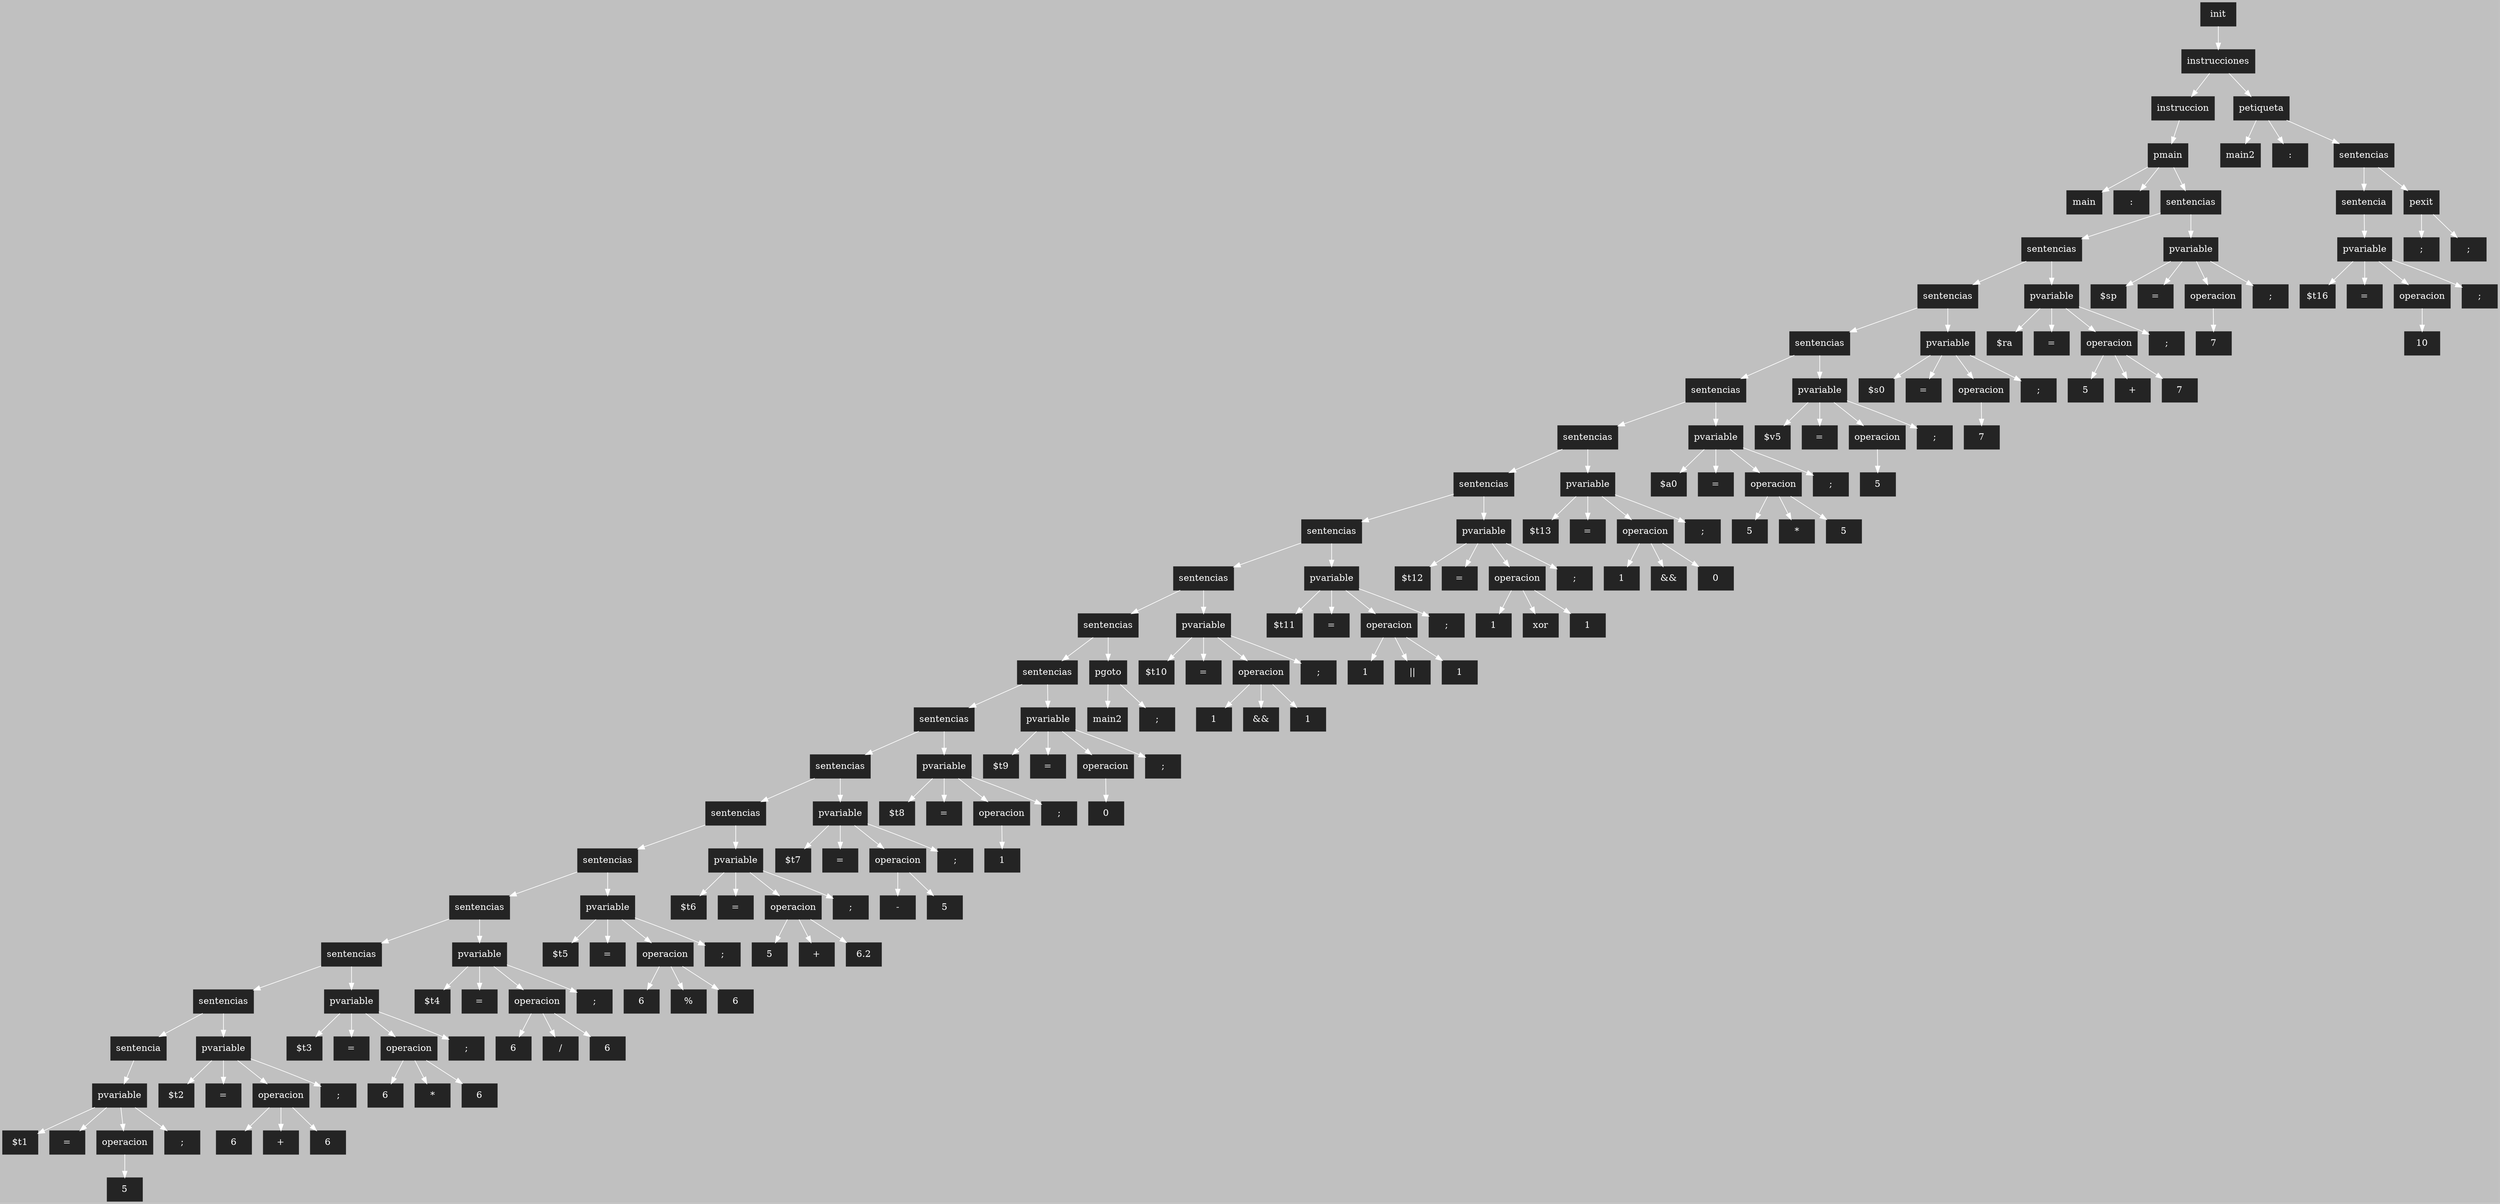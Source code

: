 digraph{ bgcolor = gray 
 node[fontcolor = white, height = 0.5, color = white] 
 [shape=box, style=filled, color=gray14] 
 rankdir=UD 
 edge[color=white, dir=fordware]
173[style = "filled" ; label = "init"] 
172[style = "filled" ; label = "instrucciones"] 
157[style = "filled" ; label = "instruccion"] 
154[style = "filled" ; label = "pmain"] 
155[style = "filled" ; label = "main"] 
156[style = "filled" ; label = ":"] 
153[style = "filled" ; label = "sentencias"] 
146[style = "filled" ; label = "sentencias"] 
137[style = "filled" ; label = "sentencias"] 
130[style = "filled" ; label = "sentencias"] 
123[style = "filled" ; label = "sentencias"] 
114[style = "filled" ; label = "sentencias"] 
105[style = "filled" ; label = "sentencias"] 
96[style = "filled" ; label = "sentencias"] 
87[style = "filled" ; label = "sentencias"] 
78[style = "filled" ; label = "sentencias"] 
74[style = "filled" ; label = "sentencias"] 
67[style = "filled" ; label = "sentencias"] 
60[style = "filled" ; label = "sentencias"] 
52[style = "filled" ; label = "sentencias"] 
43[style = "filled" ; label = "sentencias"] 
34[style = "filled" ; label = "sentencias"] 
25[style = "filled" ; label = "sentencias"] 
16[style = "filled" ; label = "sentencias"] 
7[style = "filled" ; label = "sentencia"] 
3[style = "filled" ; label = "pvariable"] 
4[style = "filled" ; label = "$t1"] 
5[style = "filled" ; label = "="] 
2[style = "filled" ; label = "operacion"] 
1[style = "filled" ; label = "5"] 
6[style = "filled" ; label = ";"] 
12[style = "filled" ; label = "pvariable"] 
13[style = "filled" ; label = "$t2"] 
14[style = "filled" ; label = "="] 
10[style = "filled" ; label = "operacion"] 
8[style = "filled" ; label = "6"] 
11[style = "filled" ; label = "+"] 
9[style = "filled" ; label = "6"] 
15[style = "filled" ; label = ";"] 
21[style = "filled" ; label = "pvariable"] 
22[style = "filled" ; label = "$t3"] 
23[style = "filled" ; label = "="] 
19[style = "filled" ; label = "operacion"] 
17[style = "filled" ; label = "6"] 
20[style = "filled" ; label = "*"] 
18[style = "filled" ; label = "6"] 
24[style = "filled" ; label = ";"] 
30[style = "filled" ; label = "pvariable"] 
31[style = "filled" ; label = "$t4"] 
32[style = "filled" ; label = "="] 
28[style = "filled" ; label = "operacion"] 
26[style = "filled" ; label = "6"] 
29[style = "filled" ; label = "/"] 
27[style = "filled" ; label = "6"] 
33[style = "filled" ; label = ";"] 
39[style = "filled" ; label = "pvariable"] 
40[style = "filled" ; label = "$t5"] 
41[style = "filled" ; label = "="] 
37[style = "filled" ; label = "operacion"] 
35[style = "filled" ; label = "6"] 
38[style = "filled" ; label = "%"] 
36[style = "filled" ; label = "6"] 
42[style = "filled" ; label = ";"] 
48[style = "filled" ; label = "pvariable"] 
49[style = "filled" ; label = "$t6"] 
50[style = "filled" ; label = "="] 
46[style = "filled" ; label = "operacion"] 
44[style = "filled" ; label = "5"] 
47[style = "filled" ; label = "+"] 
45[style = "filled" ; label = "6.2"] 
51[style = "filled" ; label = ";"] 
56[style = "filled" ; label = "pvariable"] 
57[style = "filled" ; label = "$t7"] 
58[style = "filled" ; label = "="] 
54[style = "filled" ; label = "operacion"] 
55[style = "filled" ; label = "-"] 
53[style = "filled" ; label = "5"] 
59[style = "filled" ; label = ";"] 
63[style = "filled" ; label = "pvariable"] 
64[style = "filled" ; label = "$t8"] 
65[style = "filled" ; label = "="] 
62[style = "filled" ; label = "operacion"] 
61[style = "filled" ; label = "1"] 
66[style = "filled" ; label = ";"] 
70[style = "filled" ; label = "pvariable"] 
71[style = "filled" ; label = "$t9"] 
72[style = "filled" ; label = "="] 
69[style = "filled" ; label = "operacion"] 
68[style = "filled" ; label = "0"] 
73[style = "filled" ; label = ";"] 
75[style = "filled" ; label = "pgoto"] 
76[style = "filled" ; label = "main2"] 
77[style = "filled" ; label = ";"] 
83[style = "filled" ; label = "pvariable"] 
84[style = "filled" ; label = "$t10"] 
85[style = "filled" ; label = "="] 
81[style = "filled" ; label = "operacion"] 
79[style = "filled" ; label = "1"] 
82[style = "filled" ; label = "&&"] 
80[style = "filled" ; label = "1"] 
86[style = "filled" ; label = ";"] 
92[style = "filled" ; label = "pvariable"] 
93[style = "filled" ; label = "$t11"] 
94[style = "filled" ; label = "="] 
90[style = "filled" ; label = "operacion"] 
88[style = "filled" ; label = "1"] 
91[style = "filled" ; label = "||"] 
89[style = "filled" ; label = "1"] 
95[style = "filled" ; label = ";"] 
101[style = "filled" ; label = "pvariable"] 
102[style = "filled" ; label = "$t12"] 
103[style = "filled" ; label = "="] 
99[style = "filled" ; label = "operacion"] 
97[style = "filled" ; label = "1"] 
100[style = "filled" ; label = "xor"] 
98[style = "filled" ; label = "1"] 
104[style = "filled" ; label = ";"] 
110[style = "filled" ; label = "pvariable"] 
111[style = "filled" ; label = "$t13"] 
112[style = "filled" ; label = "="] 
108[style = "filled" ; label = "operacion"] 
106[style = "filled" ; label = "1"] 
109[style = "filled" ; label = "&&"] 
107[style = "filled" ; label = "0"] 
113[style = "filled" ; label = ";"] 
119[style = "filled" ; label = "pvariable"] 
120[style = "filled" ; label = "$a0"] 
121[style = "filled" ; label = "="] 
117[style = "filled" ; label = "operacion"] 
115[style = "filled" ; label = "5"] 
118[style = "filled" ; label = "*"] 
116[style = "filled" ; label = "5"] 
122[style = "filled" ; label = ";"] 
126[style = "filled" ; label = "pvariable"] 
127[style = "filled" ; label = "$v5"] 
128[style = "filled" ; label = "="] 
125[style = "filled" ; label = "operacion"] 
124[style = "filled" ; label = "5"] 
129[style = "filled" ; label = ";"] 
133[style = "filled" ; label = "pvariable"] 
134[style = "filled" ; label = "$s0"] 
135[style = "filled" ; label = "="] 
132[style = "filled" ; label = "operacion"] 
131[style = "filled" ; label = "7"] 
136[style = "filled" ; label = ";"] 
142[style = "filled" ; label = "pvariable"] 
143[style = "filled" ; label = "$ra"] 
144[style = "filled" ; label = "="] 
140[style = "filled" ; label = "operacion"] 
138[style = "filled" ; label = "5"] 
141[style = "filled" ; label = "+"] 
139[style = "filled" ; label = "7"] 
145[style = "filled" ; label = ";"] 
149[style = "filled" ; label = "pvariable"] 
150[style = "filled" ; label = "$sp"] 
151[style = "filled" ; label = "="] 
148[style = "filled" ; label = "operacion"] 
147[style = "filled" ; label = "7"] 
152[style = "filled" ; label = ";"] 
169[style = "filled" ; label = "petiqueta"] 
170[style = "filled" ; label = "main2"] 
171[style = "filled" ; label = ":"] 
168[style = "filled" ; label = "sentencias"] 
164[style = "filled" ; label = "sentencia"] 
160[style = "filled" ; label = "pvariable"] 
161[style = "filled" ; label = "$t16"] 
162[style = "filled" ; label = "="] 
159[style = "filled" ; label = "operacion"] 
158[style = "filled" ; label = "10"] 
163[style = "filled" ; label = ";"] 
165[style = "filled" ; label = "pexit"] 
166[style = "filled" ; label = ";"] 
167[style = "filled" ; label = ";"] 
173->172;
172->157;
157->154;
154->155;
154->156;
154->153;
153->146;
146->137;
137->130;
130->123;
123->114;
114->105;
105->96;
96->87;
87->78;
78->74;
74->67;
67->60;
60->52;
52->43;
43->34;
34->25;
25->16;
16->7;
7->3;
3->4;
3->5;
3->2;
2->1;
3->6;
16->12;
12->13;
12->14;
12->10;
10->8;
10->11;
10->9;
12->15;
25->21;
21->22;
21->23;
21->19;
19->17;
19->20;
19->18;
21->24;
34->30;
30->31;
30->32;
30->28;
28->26;
28->29;
28->27;
30->33;
43->39;
39->40;
39->41;
39->37;
37->35;
37->38;
37->36;
39->42;
52->48;
48->49;
48->50;
48->46;
46->44;
46->47;
46->45;
48->51;
60->56;
56->57;
56->58;
56->54;
54->55;
54->53;
56->59;
67->63;
63->64;
63->65;
63->62;
62->61;
63->66;
74->70;
70->71;
70->72;
70->69;
69->68;
70->73;
78->75;
75->76;
75->77;
87->83;
83->84;
83->85;
83->81;
81->79;
81->82;
81->80;
83->86;
96->92;
92->93;
92->94;
92->90;
90->88;
90->91;
90->89;
92->95;
105->101;
101->102;
101->103;
101->99;
99->97;
99->100;
99->98;
101->104;
114->110;
110->111;
110->112;
110->108;
108->106;
108->109;
108->107;
110->113;
123->119;
119->120;
119->121;
119->117;
117->115;
117->118;
117->116;
119->122;
130->126;
126->127;
126->128;
126->125;
125->124;
126->129;
137->133;
133->134;
133->135;
133->132;
132->131;
133->136;
146->142;
142->143;
142->144;
142->140;
140->138;
140->141;
140->139;
142->145;
153->149;
149->150;
149->151;
149->148;
148->147;
149->152;
172->169;
169->170;
169->171;
169->168;
168->164;
164->160;
160->161;
160->162;
160->159;
159->158;
160->163;
168->165;
165->166;
165->167;

}